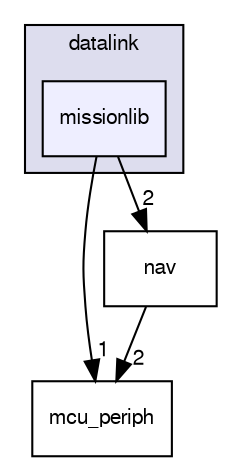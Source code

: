 digraph "sw/airborne/modules/datalink/missionlib" {
  compound=true
  node [ fontsize="10", fontname="FreeSans"];
  edge [ labelfontsize="10", labelfontname="FreeSans"];
  subgraph clusterdir_164c7aa663179b26059278e7f36078da {
    graph [ bgcolor="#ddddee", pencolor="black", label="datalink" fontname="FreeSans", fontsize="10", URL="dir_164c7aa663179b26059278e7f36078da.html"]
  dir_023361752fe22268717f3f29b9cee4fa [shape=box, label="missionlib", style="filled", fillcolor="#eeeeff", pencolor="black", URL="dir_023361752fe22268717f3f29b9cee4fa.html"];
  }
  dir_1ca43f6a116d741d80fb1d0555a2b198 [shape=box label="mcu_periph" URL="dir_1ca43f6a116d741d80fb1d0555a2b198.html"];
  dir_984e899df90dd104b2eabcdbb76ec71f [shape=box label="nav" URL="dir_984e899df90dd104b2eabcdbb76ec71f.html"];
  dir_023361752fe22268717f3f29b9cee4fa->dir_1ca43f6a116d741d80fb1d0555a2b198 [headlabel="1", labeldistance=1.5 headhref="dir_000134_000107.html"];
  dir_023361752fe22268717f3f29b9cee4fa->dir_984e899df90dd104b2eabcdbb76ec71f [headlabel="2", labeldistance=1.5 headhref="dir_000134_000135.html"];
  dir_984e899df90dd104b2eabcdbb76ec71f->dir_1ca43f6a116d741d80fb1d0555a2b198 [headlabel="2", labeldistance=1.5 headhref="dir_000135_000107.html"];
}
